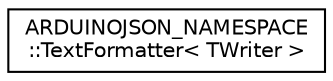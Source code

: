 digraph "Graphical Class Hierarchy"
{
 // LATEX_PDF_SIZE
  edge [fontname="Helvetica",fontsize="10",labelfontname="Helvetica",labelfontsize="10"];
  node [fontname="Helvetica",fontsize="10",shape=record];
  rankdir="LR";
  Node0 [label="ARDUINOJSON_NAMESPACE\l::TextFormatter\< TWriter \>",height=0.2,width=0.4,color="black", fillcolor="white", style="filled",URL="$classARDUINOJSON__NAMESPACE_1_1TextFormatter.html",tooltip=" "];
}
